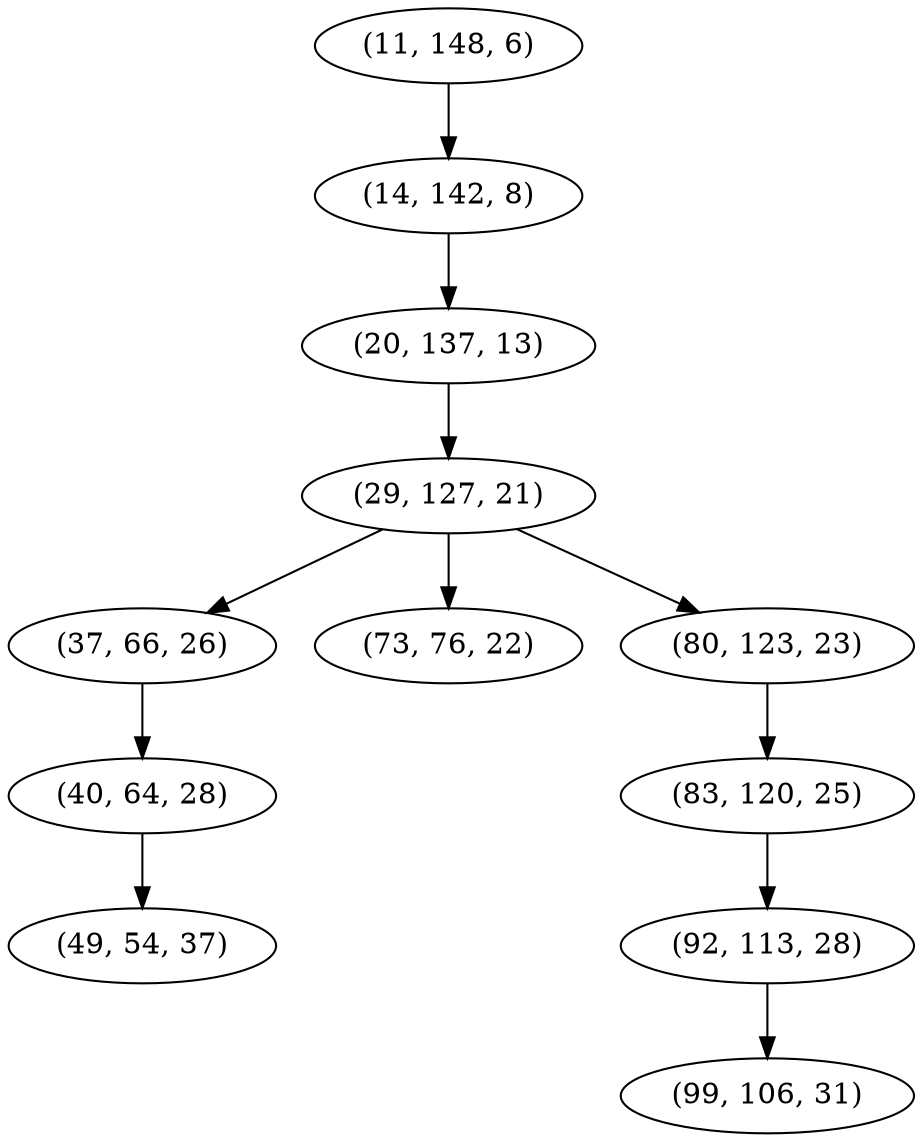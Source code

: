 digraph tree {
    "(11, 148, 6)";
    "(14, 142, 8)";
    "(20, 137, 13)";
    "(29, 127, 21)";
    "(37, 66, 26)";
    "(40, 64, 28)";
    "(49, 54, 37)";
    "(73, 76, 22)";
    "(80, 123, 23)";
    "(83, 120, 25)";
    "(92, 113, 28)";
    "(99, 106, 31)";
    "(11, 148, 6)" -> "(14, 142, 8)";
    "(14, 142, 8)" -> "(20, 137, 13)";
    "(20, 137, 13)" -> "(29, 127, 21)";
    "(29, 127, 21)" -> "(37, 66, 26)";
    "(29, 127, 21)" -> "(73, 76, 22)";
    "(29, 127, 21)" -> "(80, 123, 23)";
    "(37, 66, 26)" -> "(40, 64, 28)";
    "(40, 64, 28)" -> "(49, 54, 37)";
    "(80, 123, 23)" -> "(83, 120, 25)";
    "(83, 120, 25)" -> "(92, 113, 28)";
    "(92, 113, 28)" -> "(99, 106, 31)";
}
